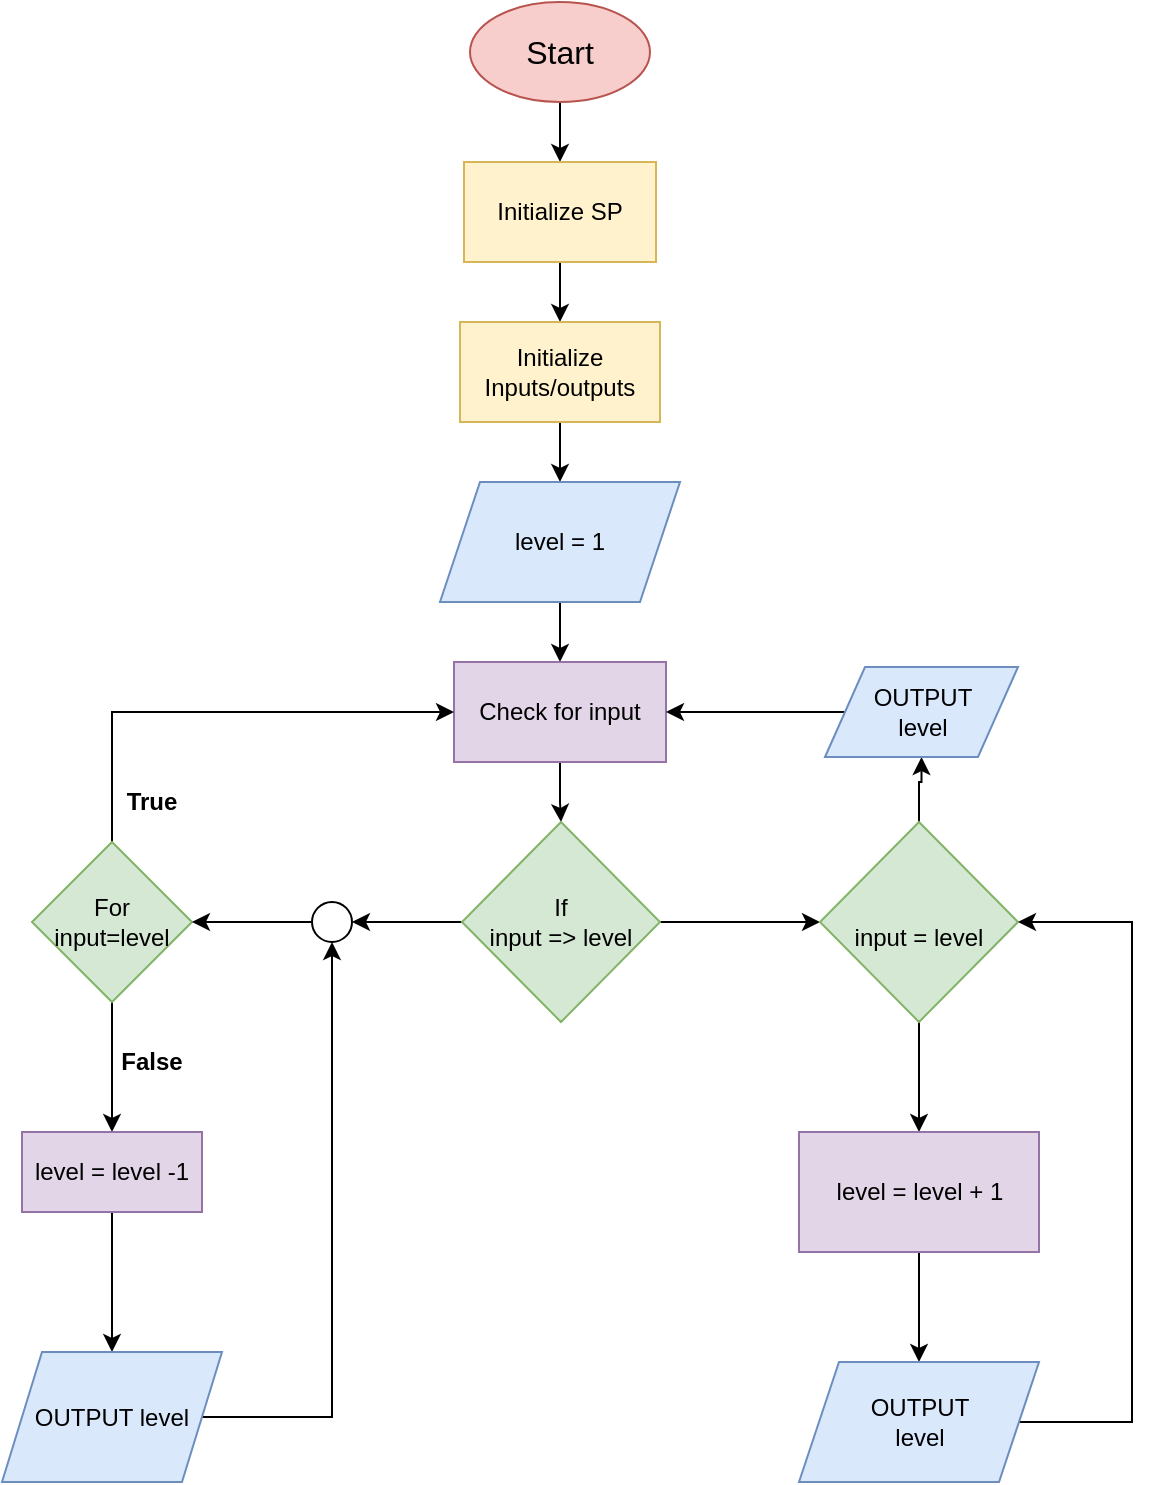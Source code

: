 <mxfile version="13.11.0" type="github">
  <diagram id="PPZoqT74jU2-DsW9HRat" name="Page-1">
    <mxGraphModel dx="1038" dy="556" grid="1" gridSize="10" guides="1" tooltips="1" connect="1" arrows="1" fold="1" page="1" pageScale="1" pageWidth="827" pageHeight="1169" math="0" shadow="0">
      <root>
        <mxCell id="0" />
        <mxCell id="1" parent="0" />
        <mxCell id="DiaT-K_hWBWxuKakC-x--9" value="" style="edgeStyle=orthogonalEdgeStyle;rounded=0;orthogonalLoop=1;jettySize=auto;html=1;" edge="1" parent="1" source="DiaT-K_hWBWxuKakC-x--1" target="DiaT-K_hWBWxuKakC-x--8">
          <mxGeometry relative="1" as="geometry" />
        </mxCell>
        <mxCell id="DiaT-K_hWBWxuKakC-x--1" value="&lt;font style=&quot;font-size: 16px&quot;&gt;Start&lt;/font&gt;" style="ellipse;whiteSpace=wrap;html=1;fillColor=#f8cecc;strokeColor=#b85450;" vertex="1" parent="1">
          <mxGeometry x="369" y="20" width="90" height="50" as="geometry" />
        </mxCell>
        <mxCell id="DiaT-K_hWBWxuKakC-x--11" value="" style="edgeStyle=orthogonalEdgeStyle;rounded=0;orthogonalLoop=1;jettySize=auto;html=1;" edge="1" parent="1" source="DiaT-K_hWBWxuKakC-x--8" target="DiaT-K_hWBWxuKakC-x--10">
          <mxGeometry relative="1" as="geometry" />
        </mxCell>
        <mxCell id="DiaT-K_hWBWxuKakC-x--8" value="Initialize SP" style="rounded=0;whiteSpace=wrap;html=1;fillColor=#fff2cc;strokeColor=#d6b656;" vertex="1" parent="1">
          <mxGeometry x="366" y="100" width="96" height="50" as="geometry" />
        </mxCell>
        <mxCell id="DiaT-K_hWBWxuKakC-x--14" value="" style="edgeStyle=orthogonalEdgeStyle;rounded=0;orthogonalLoop=1;jettySize=auto;html=1;" edge="1" parent="1" source="DiaT-K_hWBWxuKakC-x--10" target="DiaT-K_hWBWxuKakC-x--13">
          <mxGeometry relative="1" as="geometry" />
        </mxCell>
        <mxCell id="DiaT-K_hWBWxuKakC-x--10" value="Initialize Inputs/outputs" style="rounded=0;whiteSpace=wrap;html=1;fillColor=#fff2cc;strokeColor=#d6b656;" vertex="1" parent="1">
          <mxGeometry x="364" y="180" width="100" height="50" as="geometry" />
        </mxCell>
        <mxCell id="DiaT-K_hWBWxuKakC-x--16" value="" style="edgeStyle=orthogonalEdgeStyle;rounded=0;orthogonalLoop=1;jettySize=auto;html=1;" edge="1" parent="1" source="DiaT-K_hWBWxuKakC-x--13" target="DiaT-K_hWBWxuKakC-x--15">
          <mxGeometry relative="1" as="geometry" />
        </mxCell>
        <mxCell id="DiaT-K_hWBWxuKakC-x--13" value="level = 1" style="shape=parallelogram;perimeter=parallelogramPerimeter;whiteSpace=wrap;html=1;fixedSize=1;fillColor=#dae8fc;strokeColor=#6c8ebf;" vertex="1" parent="1">
          <mxGeometry x="354" y="260" width="120" height="60" as="geometry" />
        </mxCell>
        <mxCell id="DiaT-K_hWBWxuKakC-x--18" value="" style="edgeStyle=orthogonalEdgeStyle;rounded=0;orthogonalLoop=1;jettySize=auto;html=1;" edge="1" parent="1" source="DiaT-K_hWBWxuKakC-x--15" target="DiaT-K_hWBWxuKakC-x--17">
          <mxGeometry relative="1" as="geometry" />
        </mxCell>
        <mxCell id="DiaT-K_hWBWxuKakC-x--15" value="Check for input" style="rounded=0;whiteSpace=wrap;html=1;fillColor=#e1d5e7;strokeColor=#9673a6;" vertex="1" parent="1">
          <mxGeometry x="361" y="350" width="106" height="50" as="geometry" />
        </mxCell>
        <mxCell id="DiaT-K_hWBWxuKakC-x--28" style="edgeStyle=orthogonalEdgeStyle;rounded=0;orthogonalLoop=1;jettySize=auto;html=1;entryX=1;entryY=0.5;entryDx=0;entryDy=0;" edge="1" parent="1" source="DiaT-K_hWBWxuKakC-x--17" target="DiaT-K_hWBWxuKakC-x--27">
          <mxGeometry relative="1" as="geometry" />
        </mxCell>
        <mxCell id="DiaT-K_hWBWxuKakC-x--38" value="" style="edgeStyle=orthogonalEdgeStyle;rounded=0;orthogonalLoop=1;jettySize=auto;html=1;" edge="1" parent="1" source="DiaT-K_hWBWxuKakC-x--17" target="DiaT-K_hWBWxuKakC-x--37">
          <mxGeometry relative="1" as="geometry" />
        </mxCell>
        <mxCell id="DiaT-K_hWBWxuKakC-x--17" value="If &lt;br&gt;input =&amp;gt; level" style="rhombus;whiteSpace=wrap;html=1;fillColor=#d5e8d4;strokeColor=#82b366;" vertex="1" parent="1">
          <mxGeometry x="365" y="430" width="99" height="100" as="geometry" />
        </mxCell>
        <mxCell id="DiaT-K_hWBWxuKakC-x--26" value="" style="edgeStyle=orthogonalEdgeStyle;rounded=0;orthogonalLoop=1;jettySize=auto;html=1;" edge="1" parent="1" source="DiaT-K_hWBWxuKakC-x--23" target="DiaT-K_hWBWxuKakC-x--25">
          <mxGeometry relative="1" as="geometry" />
        </mxCell>
        <mxCell id="DiaT-K_hWBWxuKakC-x--35" style="edgeStyle=orthogonalEdgeStyle;rounded=0;orthogonalLoop=1;jettySize=auto;html=1;entryX=0;entryY=0.5;entryDx=0;entryDy=0;" edge="1" parent="1" source="DiaT-K_hWBWxuKakC-x--23" target="DiaT-K_hWBWxuKakC-x--15">
          <mxGeometry relative="1" as="geometry">
            <Array as="points">
              <mxPoint x="190" y="375" />
            </Array>
          </mxGeometry>
        </mxCell>
        <mxCell id="DiaT-K_hWBWxuKakC-x--23" value="For&lt;br&gt;input=level" style="rhombus;whiteSpace=wrap;html=1;fillColor=#d5e8d4;strokeColor=#82b366;" vertex="1" parent="1">
          <mxGeometry x="150" y="440" width="80" height="80" as="geometry" />
        </mxCell>
        <mxCell id="DiaT-K_hWBWxuKakC-x--32" value="" style="edgeStyle=orthogonalEdgeStyle;rounded=0;orthogonalLoop=1;jettySize=auto;html=1;" edge="1" parent="1" source="DiaT-K_hWBWxuKakC-x--25" target="DiaT-K_hWBWxuKakC-x--31">
          <mxGeometry relative="1" as="geometry" />
        </mxCell>
        <mxCell id="DiaT-K_hWBWxuKakC-x--25" value="level = level -1" style="whiteSpace=wrap;html=1;fillColor=#e1d5e7;strokeColor=#9673a6;" vertex="1" parent="1">
          <mxGeometry x="145" y="585" width="90" height="40" as="geometry" />
        </mxCell>
        <mxCell id="DiaT-K_hWBWxuKakC-x--29" style="edgeStyle=orthogonalEdgeStyle;rounded=0;orthogonalLoop=1;jettySize=auto;html=1;entryX=1;entryY=0.5;entryDx=0;entryDy=0;" edge="1" parent="1" source="DiaT-K_hWBWxuKakC-x--27" target="DiaT-K_hWBWxuKakC-x--23">
          <mxGeometry relative="1" as="geometry" />
        </mxCell>
        <mxCell id="DiaT-K_hWBWxuKakC-x--27" value="" style="ellipse;whiteSpace=wrap;html=1;aspect=fixed;" vertex="1" parent="1">
          <mxGeometry x="290" y="470" width="20" height="20" as="geometry" />
        </mxCell>
        <mxCell id="DiaT-K_hWBWxuKakC-x--33" style="edgeStyle=orthogonalEdgeStyle;rounded=0;orthogonalLoop=1;jettySize=auto;html=1;entryX=0.5;entryY=1;entryDx=0;entryDy=0;" edge="1" parent="1" source="DiaT-K_hWBWxuKakC-x--31" target="DiaT-K_hWBWxuKakC-x--27">
          <mxGeometry relative="1" as="geometry" />
        </mxCell>
        <mxCell id="DiaT-K_hWBWxuKakC-x--31" value="OUTPUT level" style="shape=parallelogram;perimeter=parallelogramPerimeter;whiteSpace=wrap;html=1;fixedSize=1;fillColor=#dae8fc;strokeColor=#6c8ebf;" vertex="1" parent="1">
          <mxGeometry x="135" y="695" width="110" height="65" as="geometry" />
        </mxCell>
        <mxCell id="DiaT-K_hWBWxuKakC-x--34" value="&lt;b&gt;False&lt;/b&gt;" style="text;html=1;strokeColor=none;fillColor=none;align=center;verticalAlign=middle;whiteSpace=wrap;rounded=0;" vertex="1" parent="1">
          <mxGeometry x="190" y="540" width="40" height="20" as="geometry" />
        </mxCell>
        <mxCell id="DiaT-K_hWBWxuKakC-x--36" value="&lt;b&gt;True&lt;/b&gt;" style="text;html=1;strokeColor=none;fillColor=none;align=center;verticalAlign=middle;whiteSpace=wrap;rounded=0;" vertex="1" parent="1">
          <mxGeometry x="190" y="410" width="40" height="20" as="geometry" />
        </mxCell>
        <mxCell id="DiaT-K_hWBWxuKakC-x--40" value="" style="edgeStyle=orthogonalEdgeStyle;rounded=0;orthogonalLoop=1;jettySize=auto;html=1;" edge="1" parent="1" source="DiaT-K_hWBWxuKakC-x--37" target="DiaT-K_hWBWxuKakC-x--39">
          <mxGeometry relative="1" as="geometry" />
        </mxCell>
        <mxCell id="DiaT-K_hWBWxuKakC-x--45" value="" style="edgeStyle=orthogonalEdgeStyle;rounded=0;orthogonalLoop=1;jettySize=auto;html=1;" edge="1" parent="1" source="DiaT-K_hWBWxuKakC-x--37" target="DiaT-K_hWBWxuKakC-x--44">
          <mxGeometry relative="1" as="geometry" />
        </mxCell>
        <mxCell id="DiaT-K_hWBWxuKakC-x--37" value="&lt;br&gt;input = level" style="rhombus;whiteSpace=wrap;html=1;fillColor=#d5e8d4;strokeColor=#82b366;" vertex="1" parent="1">
          <mxGeometry x="544" y="430" width="99" height="100" as="geometry" />
        </mxCell>
        <mxCell id="DiaT-K_hWBWxuKakC-x--42" value="" style="edgeStyle=orthogonalEdgeStyle;rounded=0;orthogonalLoop=1;jettySize=auto;html=1;" edge="1" parent="1" source="DiaT-K_hWBWxuKakC-x--39" target="DiaT-K_hWBWxuKakC-x--41">
          <mxGeometry relative="1" as="geometry" />
        </mxCell>
        <mxCell id="DiaT-K_hWBWxuKakC-x--39" value="level = level + 1" style="whiteSpace=wrap;html=1;fillColor=#e1d5e7;strokeColor=#9673a6;" vertex="1" parent="1">
          <mxGeometry x="533.5" y="585" width="120" height="60" as="geometry" />
        </mxCell>
        <mxCell id="DiaT-K_hWBWxuKakC-x--43" style="edgeStyle=orthogonalEdgeStyle;rounded=0;orthogonalLoop=1;jettySize=auto;html=1;entryX=1;entryY=0.5;entryDx=0;entryDy=0;" edge="1" parent="1" source="DiaT-K_hWBWxuKakC-x--41" target="DiaT-K_hWBWxuKakC-x--37">
          <mxGeometry relative="1" as="geometry">
            <Array as="points">
              <mxPoint x="700" y="730" />
              <mxPoint x="700" y="480" />
            </Array>
          </mxGeometry>
        </mxCell>
        <mxCell id="DiaT-K_hWBWxuKakC-x--41" value="OUTPUT&lt;br&gt;level" style="shape=parallelogram;perimeter=parallelogramPerimeter;whiteSpace=wrap;html=1;fixedSize=1;fillColor=#dae8fc;strokeColor=#6c8ebf;" vertex="1" parent="1">
          <mxGeometry x="533.5" y="700" width="120" height="60" as="geometry" />
        </mxCell>
        <mxCell id="DiaT-K_hWBWxuKakC-x--46" value="" style="edgeStyle=orthogonalEdgeStyle;rounded=0;orthogonalLoop=1;jettySize=auto;html=1;" edge="1" parent="1" source="DiaT-K_hWBWxuKakC-x--44" target="DiaT-K_hWBWxuKakC-x--15">
          <mxGeometry relative="1" as="geometry" />
        </mxCell>
        <mxCell id="DiaT-K_hWBWxuKakC-x--44" value="OUTPUT&lt;br&gt;level" style="shape=parallelogram;perimeter=parallelogramPerimeter;whiteSpace=wrap;html=1;fixedSize=1;fillColor=#dae8fc;strokeColor=#6c8ebf;" vertex="1" parent="1">
          <mxGeometry x="546.5" y="352.5" width="96.5" height="45" as="geometry" />
        </mxCell>
      </root>
    </mxGraphModel>
  </diagram>
</mxfile>
